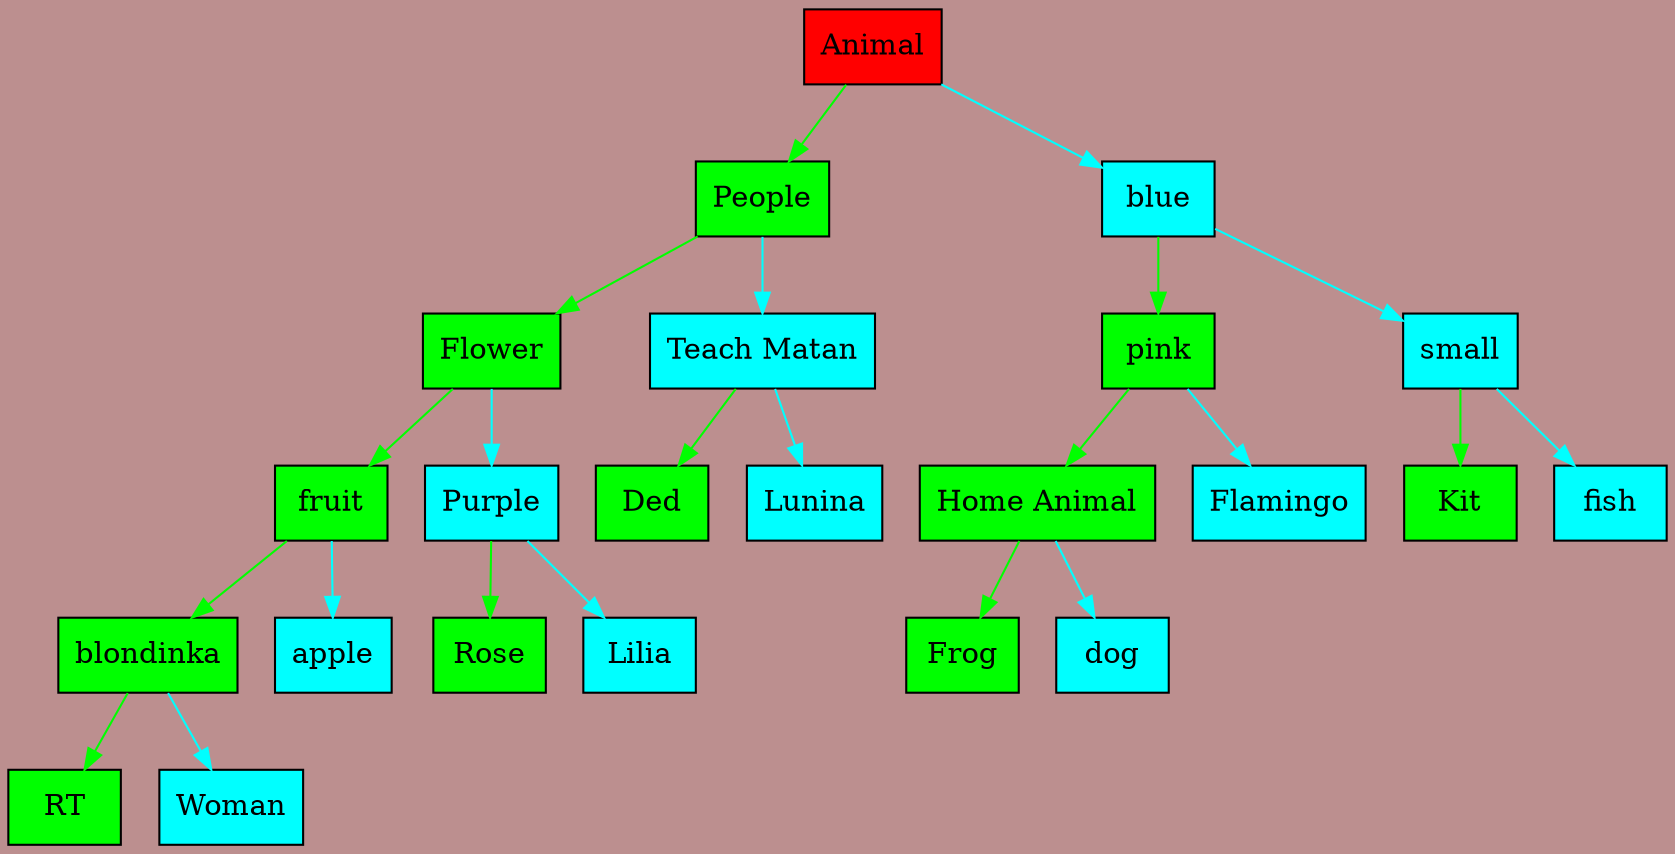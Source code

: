 digraph struct {bgcolor=RosyBrown rankdir = HR


node0[shape=record, style=filled, fillcolor="red", label=" {Animal}"];
node0->node1 [color = "lime"];
node1[shape=record, style=filled, fillcolor="lime", label=" {People}"];
node1->node2 [color = "lime"];
node2[shape=record, style=filled, fillcolor="lime", label=" {Flower}"];
node2->node3 [color = "lime"];
node3[shape=record, style=filled, fillcolor="lime", label=" {fruit}"];
node3->node4 [color = "lime"];
node4[shape=record, style=filled, fillcolor="lime", label=" {blondinka}"];
node4->node5 [color = "lime"];
node5[shape=record, style=filled, fillcolor="lime", label=" {RT}"];
node4->node6 [color = "aqua"];
node6[shape=record, style=filled, fillcolor="aqua", label=" {Woman}"];
node3->node7 [color = "aqua"];
node7[shape=record, style=filled, fillcolor="aqua", label=" {apple}"];
node2->node8 [color = "aqua"];
node8[shape=record, style=filled, fillcolor="aqua", label=" {Purple}"];
node8->node9 [color = "lime"];
node9[shape=record, style=filled, fillcolor="lime", label=" {Rose}"];
node8->node10 [color = "aqua"];
node10[shape=record, style=filled, fillcolor="aqua", label=" {Lilia}"];
node1->node11 [color = "aqua"];
node11[shape=record, style=filled, fillcolor="aqua", label=" {Teach Matan}"];
node11->node12 [color = "lime"];
node12[shape=record, style=filled, fillcolor="lime", label=" {Ded}"];
node11->node13 [color = "aqua"];
node13[shape=record, style=filled, fillcolor="aqua", label=" {Lunina}"];
node0->node14 [color = "aqua"];
node14[shape=record, style=filled, fillcolor="aqua", label=" {blue}"];
node14->node15 [color = "lime"];
node15[shape=record, style=filled, fillcolor="lime", label=" {pink}"];
node15->node16 [color = "lime"];
node16[shape=record, style=filled, fillcolor="lime", label=" {Home Animal}"];
node16->node17 [color = "lime"];
node17[shape=record, style=filled, fillcolor="lime", label=" {Frog}"];
node16->node18 [color = "aqua"];
node18[shape=record, style=filled, fillcolor="aqua", label=" {dog}"];
node15->node19 [color = "aqua"];
node19[shape=record, style=filled, fillcolor="aqua", label=" {Flamingo}"];
node14->node20 [color = "aqua"];
node20[shape=record, style=filled, fillcolor="aqua", label=" {small}"];
node20->node21 [color = "lime"];
node21[shape=record, style=filled, fillcolor="lime", label=" {Kit}"];
node20->node22 [color = "aqua"];
node22[shape=record, style=filled, fillcolor="aqua", label=" {fish}"];


}